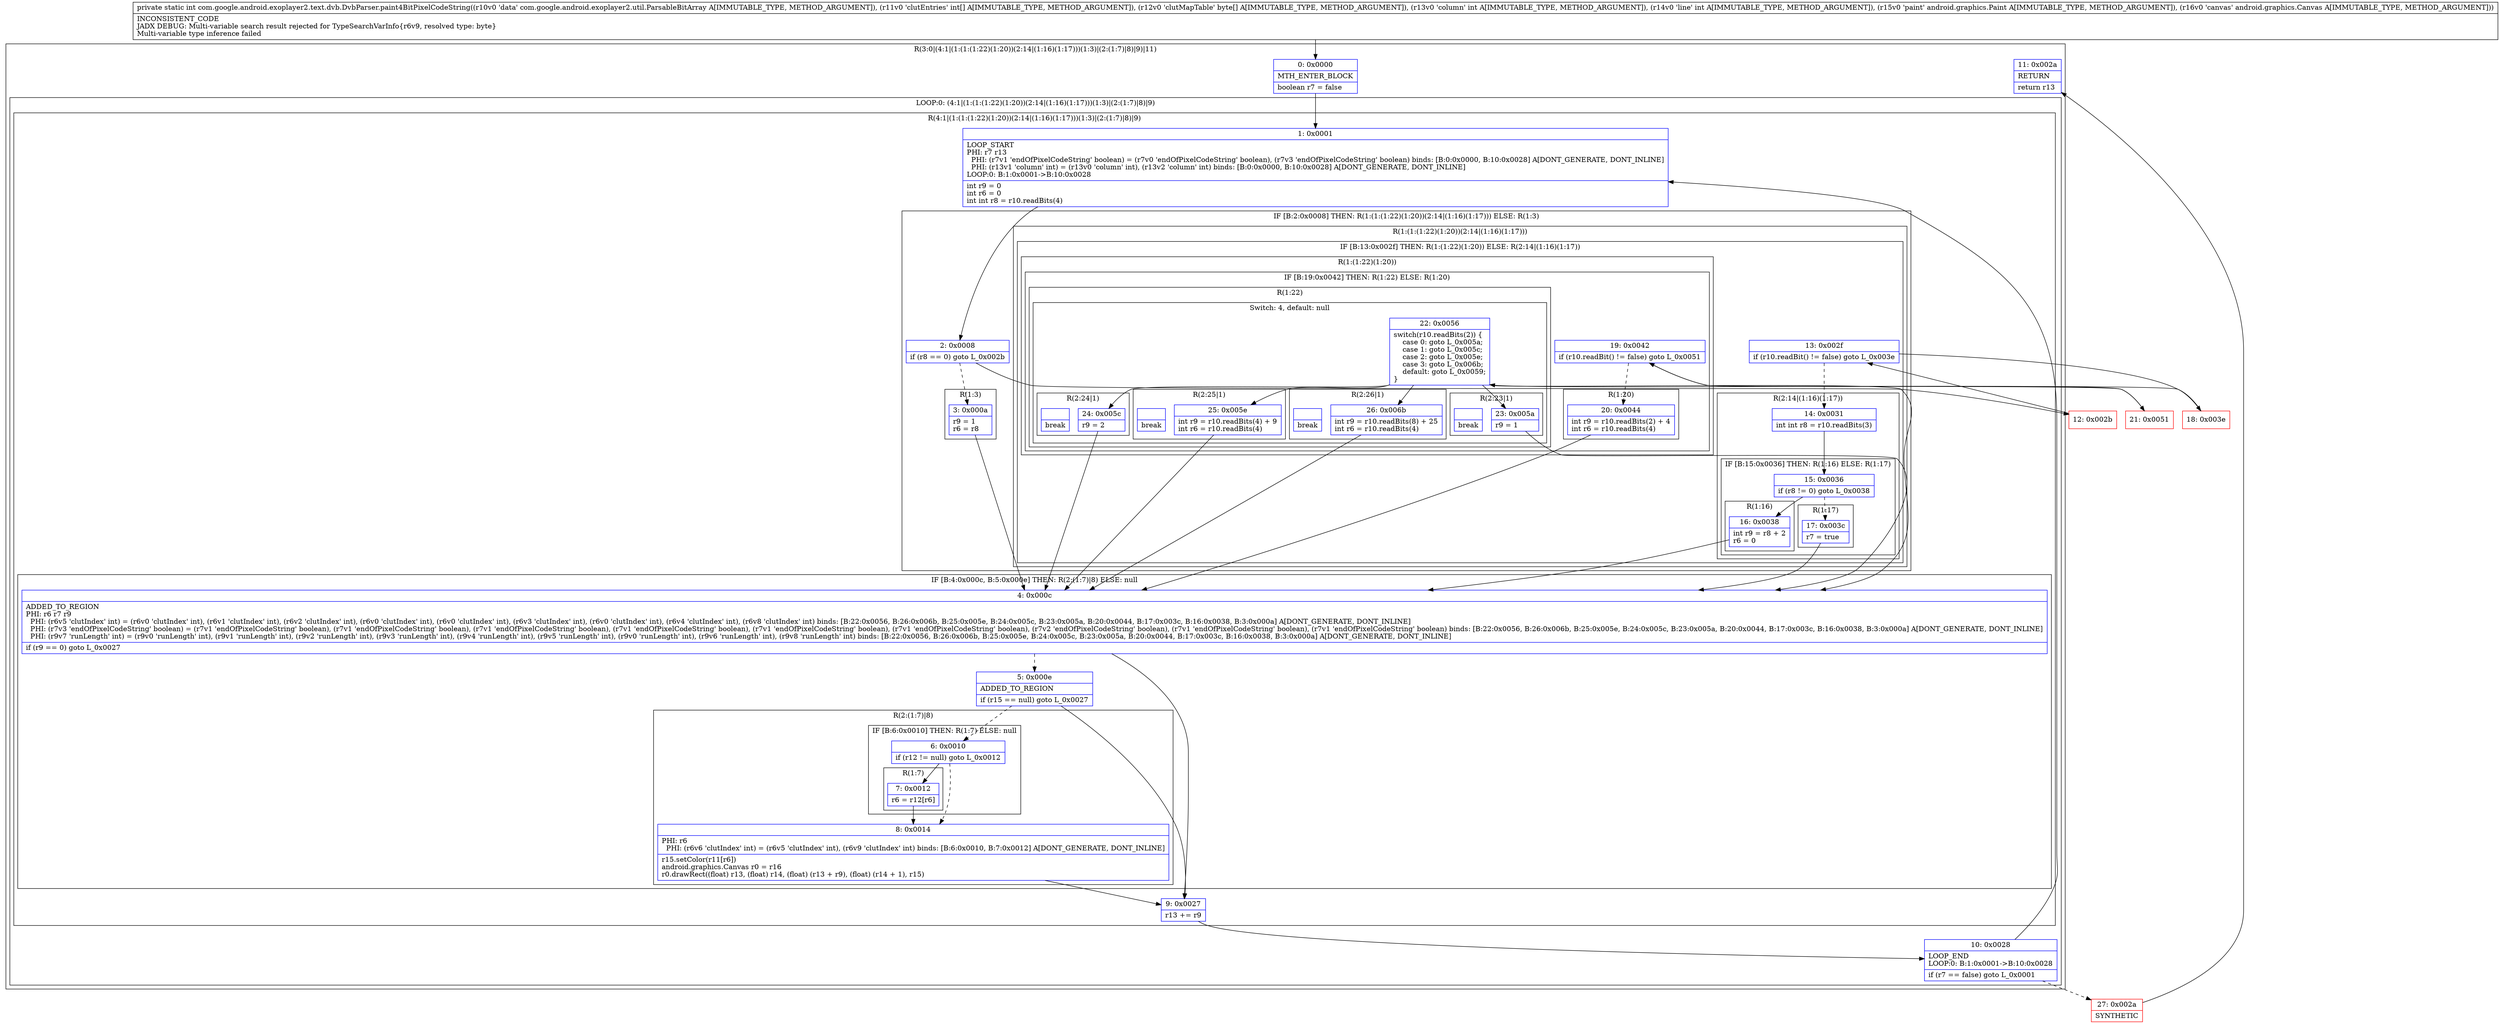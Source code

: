 digraph "CFG forcom.google.android.exoplayer2.text.dvb.DvbParser.paint4BitPixelCodeString(Lcom\/google\/android\/exoplayer2\/util\/ParsableBitArray;[I[BIILandroid\/graphics\/Paint;Landroid\/graphics\/Canvas;)I" {
subgraph cluster_Region_1965786269 {
label = "R(3:0|(4:1|(1:(1:(1:22)(1:20))(2:14|(1:16)(1:17)))(1:3)|(2:(1:7)|8)|9)|11)";
node [shape=record,color=blue];
Node_0 [shape=record,label="{0\:\ 0x0000|MTH_ENTER_BLOCK\l|boolean r7 = false\l}"];
subgraph cluster_LoopRegion_172583000 {
label = "LOOP:0: (4:1|(1:(1:(1:22)(1:20))(2:14|(1:16)(1:17)))(1:3)|(2:(1:7)|8)|9)";
node [shape=record,color=blue];
Node_10 [shape=record,label="{10\:\ 0x0028|LOOP_END\lLOOP:0: B:1:0x0001\-\>B:10:0x0028\l|if (r7 == false) goto L_0x0001\l}"];
subgraph cluster_Region_720099157 {
label = "R(4:1|(1:(1:(1:22)(1:20))(2:14|(1:16)(1:17)))(1:3)|(2:(1:7)|8)|9)";
node [shape=record,color=blue];
Node_1 [shape=record,label="{1\:\ 0x0001|LOOP_START\lPHI: r7 r13 \l  PHI: (r7v1 'endOfPixelCodeString' boolean) = (r7v0 'endOfPixelCodeString' boolean), (r7v3 'endOfPixelCodeString' boolean) binds: [B:0:0x0000, B:10:0x0028] A[DONT_GENERATE, DONT_INLINE]\l  PHI: (r13v1 'column' int) = (r13v0 'column' int), (r13v2 'column' int) binds: [B:0:0x0000, B:10:0x0028] A[DONT_GENERATE, DONT_INLINE]\lLOOP:0: B:1:0x0001\-\>B:10:0x0028\l|int r9 = 0\lint r6 = 0\lint int r8 = r10.readBits(4)\l}"];
subgraph cluster_IfRegion_1797748599 {
label = "IF [B:2:0x0008] THEN: R(1:(1:(1:22)(1:20))(2:14|(1:16)(1:17))) ELSE: R(1:3)";
node [shape=record,color=blue];
Node_2 [shape=record,label="{2\:\ 0x0008|if (r8 == 0) goto L_0x002b\l}"];
subgraph cluster_Region_502374641 {
label = "R(1:(1:(1:22)(1:20))(2:14|(1:16)(1:17)))";
node [shape=record,color=blue];
subgraph cluster_IfRegion_1269996813 {
label = "IF [B:13:0x002f] THEN: R(1:(1:22)(1:20)) ELSE: R(2:14|(1:16)(1:17))";
node [shape=record,color=blue];
Node_13 [shape=record,label="{13\:\ 0x002f|if (r10.readBit() != false) goto L_0x003e\l}"];
subgraph cluster_Region_191190905 {
label = "R(1:(1:22)(1:20))";
node [shape=record,color=blue];
subgraph cluster_IfRegion_1224786789 {
label = "IF [B:19:0x0042] THEN: R(1:22) ELSE: R(1:20)";
node [shape=record,color=blue];
Node_19 [shape=record,label="{19\:\ 0x0042|if (r10.readBit() != false) goto L_0x0051\l}"];
subgraph cluster_Region_1508250780 {
label = "R(1:22)";
node [shape=record,color=blue];
subgraph cluster_SwitchRegion_107196504 {
label = "Switch: 4, default: null";
node [shape=record,color=blue];
Node_22 [shape=record,label="{22\:\ 0x0056|switch(r10.readBits(2)) \{\l    case 0: goto L_0x005a;\l    case 1: goto L_0x005c;\l    case 2: goto L_0x005e;\l    case 3: goto L_0x006b;\l    default: goto L_0x0059;\l\}\l}"];
subgraph cluster_Region_1024835353 {
label = "R(2:23|1)";
node [shape=record,color=blue];
Node_23 [shape=record,label="{23\:\ 0x005a|r9 = 1\l}"];
Node_InsnContainer_664592754 [shape=record,label="{|break\l}"];
}
subgraph cluster_Region_1227921429 {
label = "R(2:24|1)";
node [shape=record,color=blue];
Node_24 [shape=record,label="{24\:\ 0x005c|r9 = 2\l}"];
Node_InsnContainer_1757938959 [shape=record,label="{|break\l}"];
}
subgraph cluster_Region_142228202 {
label = "R(2:25|1)";
node [shape=record,color=blue];
Node_25 [shape=record,label="{25\:\ 0x005e|int r9 = r10.readBits(4) + 9\lint r6 = r10.readBits(4)\l}"];
Node_InsnContainer_31698558 [shape=record,label="{|break\l}"];
}
subgraph cluster_Region_63812089 {
label = "R(2:26|1)";
node [shape=record,color=blue];
Node_26 [shape=record,label="{26\:\ 0x006b|int r9 = r10.readBits(8) + 25\lint r6 = r10.readBits(4)\l}"];
Node_InsnContainer_446246762 [shape=record,label="{|break\l}"];
}
}
}
subgraph cluster_Region_1396278075 {
label = "R(1:20)";
node [shape=record,color=blue];
Node_20 [shape=record,label="{20\:\ 0x0044|int r9 = r10.readBits(2) + 4\lint r6 = r10.readBits(4)\l}"];
}
}
}
subgraph cluster_Region_1425839022 {
label = "R(2:14|(1:16)(1:17))";
node [shape=record,color=blue];
Node_14 [shape=record,label="{14\:\ 0x0031|int int r8 = r10.readBits(3)\l}"];
subgraph cluster_IfRegion_267434596 {
label = "IF [B:15:0x0036] THEN: R(1:16) ELSE: R(1:17)";
node [shape=record,color=blue];
Node_15 [shape=record,label="{15\:\ 0x0036|if (r8 != 0) goto L_0x0038\l}"];
subgraph cluster_Region_172838620 {
label = "R(1:16)";
node [shape=record,color=blue];
Node_16 [shape=record,label="{16\:\ 0x0038|int r9 = r8 + 2\lr6 = 0\l}"];
}
subgraph cluster_Region_1028054877 {
label = "R(1:17)";
node [shape=record,color=blue];
Node_17 [shape=record,label="{17\:\ 0x003c|r7 = true\l}"];
}
}
}
}
}
subgraph cluster_Region_1198563248 {
label = "R(1:3)";
node [shape=record,color=blue];
Node_3 [shape=record,label="{3\:\ 0x000a|r9 = 1\lr6 = r8\l}"];
}
}
subgraph cluster_IfRegion_1460473136 {
label = "IF [B:4:0x000c, B:5:0x000e] THEN: R(2:(1:7)|8) ELSE: null";
node [shape=record,color=blue];
Node_4 [shape=record,label="{4\:\ 0x000c|ADDED_TO_REGION\lPHI: r6 r7 r9 \l  PHI: (r6v5 'clutIndex' int) = (r6v0 'clutIndex' int), (r6v1 'clutIndex' int), (r6v2 'clutIndex' int), (r6v0 'clutIndex' int), (r6v0 'clutIndex' int), (r6v3 'clutIndex' int), (r6v0 'clutIndex' int), (r6v4 'clutIndex' int), (r6v8 'clutIndex' int) binds: [B:22:0x0056, B:26:0x006b, B:25:0x005e, B:24:0x005c, B:23:0x005a, B:20:0x0044, B:17:0x003c, B:16:0x0038, B:3:0x000a] A[DONT_GENERATE, DONT_INLINE]\l  PHI: (r7v3 'endOfPixelCodeString' boolean) = (r7v1 'endOfPixelCodeString' boolean), (r7v1 'endOfPixelCodeString' boolean), (r7v1 'endOfPixelCodeString' boolean), (r7v1 'endOfPixelCodeString' boolean), (r7v1 'endOfPixelCodeString' boolean), (r7v1 'endOfPixelCodeString' boolean), (r7v2 'endOfPixelCodeString' boolean), (r7v1 'endOfPixelCodeString' boolean), (r7v1 'endOfPixelCodeString' boolean) binds: [B:22:0x0056, B:26:0x006b, B:25:0x005e, B:24:0x005c, B:23:0x005a, B:20:0x0044, B:17:0x003c, B:16:0x0038, B:3:0x000a] A[DONT_GENERATE, DONT_INLINE]\l  PHI: (r9v7 'runLength' int) = (r9v0 'runLength' int), (r9v1 'runLength' int), (r9v2 'runLength' int), (r9v3 'runLength' int), (r9v4 'runLength' int), (r9v5 'runLength' int), (r9v0 'runLength' int), (r9v6 'runLength' int), (r9v8 'runLength' int) binds: [B:22:0x0056, B:26:0x006b, B:25:0x005e, B:24:0x005c, B:23:0x005a, B:20:0x0044, B:17:0x003c, B:16:0x0038, B:3:0x000a] A[DONT_GENERATE, DONT_INLINE]\l|if (r9 == 0) goto L_0x0027\l}"];
Node_5 [shape=record,label="{5\:\ 0x000e|ADDED_TO_REGION\l|if (r15 == null) goto L_0x0027\l}"];
subgraph cluster_Region_1219652785 {
label = "R(2:(1:7)|8)";
node [shape=record,color=blue];
subgraph cluster_IfRegion_1515113018 {
label = "IF [B:6:0x0010] THEN: R(1:7) ELSE: null";
node [shape=record,color=blue];
Node_6 [shape=record,label="{6\:\ 0x0010|if (r12 != null) goto L_0x0012\l}"];
subgraph cluster_Region_678031573 {
label = "R(1:7)";
node [shape=record,color=blue];
Node_7 [shape=record,label="{7\:\ 0x0012|r6 = r12[r6]\l}"];
}
}
Node_8 [shape=record,label="{8\:\ 0x0014|PHI: r6 \l  PHI: (r6v6 'clutIndex' int) = (r6v5 'clutIndex' int), (r6v9 'clutIndex' int) binds: [B:6:0x0010, B:7:0x0012] A[DONT_GENERATE, DONT_INLINE]\l|r15.setColor(r11[r6])\landroid.graphics.Canvas r0 = r16\lr0.drawRect((float) r13, (float) r14, (float) (r13 + r9), (float) (r14 + 1), r15)\l}"];
}
}
Node_9 [shape=record,label="{9\:\ 0x0027|r13 += r9\l}"];
}
}
Node_11 [shape=record,label="{11\:\ 0x002a|RETURN\l|return r13\l}"];
}
Node_12 [shape=record,color=red,label="{12\:\ 0x002b}"];
Node_18 [shape=record,color=red,label="{18\:\ 0x003e}"];
Node_21 [shape=record,color=red,label="{21\:\ 0x0051}"];
Node_27 [shape=record,color=red,label="{27\:\ 0x002a|SYNTHETIC\l}"];
MethodNode[shape=record,label="{private static int com.google.android.exoplayer2.text.dvb.DvbParser.paint4BitPixelCodeString((r10v0 'data' com.google.android.exoplayer2.util.ParsableBitArray A[IMMUTABLE_TYPE, METHOD_ARGUMENT]), (r11v0 'clutEntries' int[] A[IMMUTABLE_TYPE, METHOD_ARGUMENT]), (r12v0 'clutMapTable' byte[] A[IMMUTABLE_TYPE, METHOD_ARGUMENT]), (r13v0 'column' int A[IMMUTABLE_TYPE, METHOD_ARGUMENT]), (r14v0 'line' int A[IMMUTABLE_TYPE, METHOD_ARGUMENT]), (r15v0 'paint' android.graphics.Paint A[IMMUTABLE_TYPE, METHOD_ARGUMENT]), (r16v0 'canvas' android.graphics.Canvas A[IMMUTABLE_TYPE, METHOD_ARGUMENT]))  | INCONSISTENT_CODE\lJADX DEBUG: Multi\-variable search result rejected for TypeSearchVarInfo\{r6v9, resolved type: byte\}\lMulti\-variable type inference failed\l}"];
MethodNode -> Node_0;
Node_0 -> Node_1;
Node_10 -> Node_1;
Node_10 -> Node_27[style=dashed];
Node_1 -> Node_2;
Node_2 -> Node_3[style=dashed];
Node_2 -> Node_12;
Node_13 -> Node_14[style=dashed];
Node_13 -> Node_18;
Node_19 -> Node_20[style=dashed];
Node_19 -> Node_21;
Node_22 -> Node_23;
Node_22 -> Node_24;
Node_22 -> Node_25;
Node_22 -> Node_26;
Node_22 -> Node_4;
Node_23 -> Node_4;
Node_24 -> Node_4;
Node_25 -> Node_4;
Node_26 -> Node_4;
Node_20 -> Node_4;
Node_14 -> Node_15;
Node_15 -> Node_16;
Node_15 -> Node_17[style=dashed];
Node_16 -> Node_4;
Node_17 -> Node_4;
Node_3 -> Node_4;
Node_4 -> Node_5[style=dashed];
Node_4 -> Node_9;
Node_5 -> Node_6[style=dashed];
Node_5 -> Node_9;
Node_6 -> Node_7;
Node_6 -> Node_8[style=dashed];
Node_7 -> Node_8;
Node_8 -> Node_9;
Node_9 -> Node_10;
Node_12 -> Node_13;
Node_18 -> Node_19;
Node_21 -> Node_22;
Node_27 -> Node_11;
}

